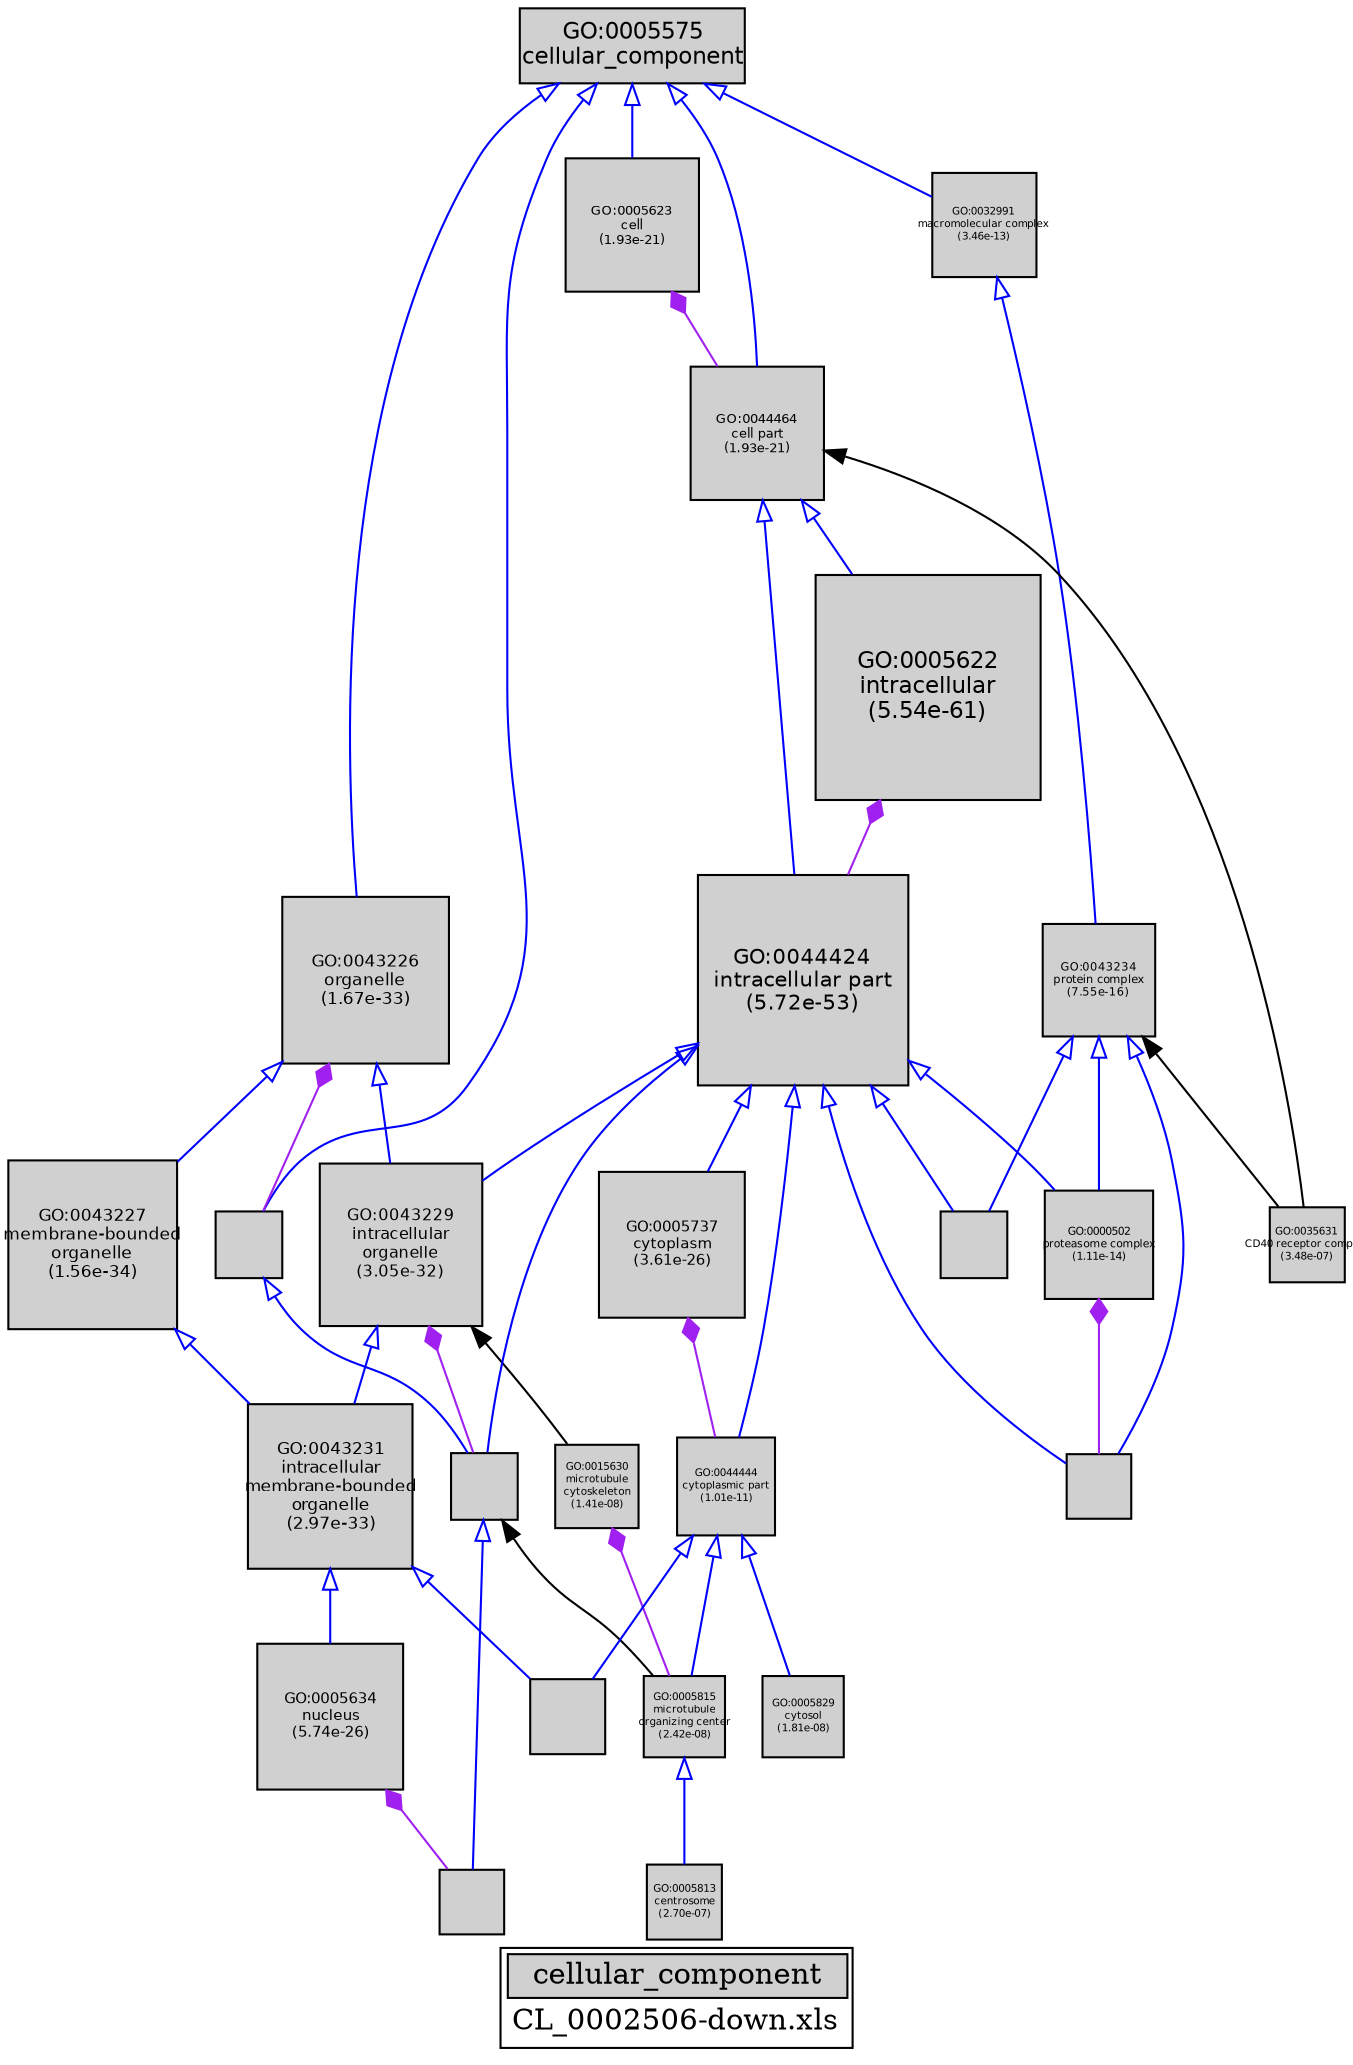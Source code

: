 digraph "cellular_component" {
graph [ bgcolor = "#FFFFFF", label = <<TABLE COLOR="black" BGCOLOR="white"><TR><TD COLSPAN="2" BGCOLOR="#D0D0D0"><FONT COLOR="black">cellular_component</FONT></TD></TR><TR><TD BORDER="0">CL_0002506-down.xls</TD></TR></TABLE>> ];
node [ fontname = "Helvetica" ];

subgraph "nodes" {

node [ style = "filled", fixedsize = "true", width = 1, shape = "box", fontsize = 9, fillcolor = "#D0D0D0", fontcolor = "black", color = "black" ];

"GO:0005815" [ URL = "#GO:0005815", label = <<TABLE BORDER="0"><TR><TD>GO:0005815<BR/>microtubule<BR/>organizing center<BR/>(2.42e-08)</TD></TR></TABLE>>, width = 0.541395348625, shape = "box", fontsize = 5.0, height = 0.541395348625 ];
"GO:0044422" [ URL = "#GO:0044422", label = "", width = 0.450807546861, shape = "box", height = 0.450807546861 ];
"GO:0005622" [ URL = "#GO:0005622", label = <<TABLE BORDER="0"><TR><TD>GO:0005622<BR/>intracellular<BR/>(5.54e-61)</TD></TR></TABLE>>, width = 1.5, shape = "box", fontsize = 10.8, height = 1.5 ];
"GO:0005737" [ URL = "#GO:0005737", label = <<TABLE BORDER="0"><TR><TD>GO:0005737<BR/>cytoplasm<BR/>(3.61e-26)</TD></TR></TABLE>>, width = 0.977659085435, shape = "box", fontsize = 7.03914541513, height = 0.977659085435 ];
"GO:0043227" [ URL = "#GO:0043227", label = <<TABLE BORDER="0"><TR><TD>GO:0043227<BR/>membrane-bounded<BR/>organelle<BR/>(1.56e-34)</TD></TR></TABLE>>, width = 1.12548227351, shape = "box", fontsize = 8.10347236929, height = 1.12548227351 ];
"GO:0005623" [ URL = "#GO:0005623", label = <<TABLE BORDER="0"><TR><TD>GO:0005623<BR/>cell<BR/>(1.93e-21)</TD></TR></TABLE>>, width = 0.883215629554, shape = "box", fontsize = 6.35915253279, height = 0.883215629554 ];
"GO:0005839" [ URL = "#GO:0005839", label = "", width = 0.432954087341, shape = "box", height = 0.432954087341 ];
"GO:0015630" [ URL = "#GO:0015630", label = <<TABLE BORDER="0"><TR><TD>GO:0015630<BR/>microtubule<BR/>cytoskeleton<BR/>(1.41e-08)</TD></TR></TABLE>>, width = 0.54939477415, shape = "box", fontsize = 5.0, height = 0.54939477415 ];
"GO:0044446" [ URL = "#GO:0044446", label = "", width = 0.444162610058, shape = "box", height = 0.444162610058 ];
"GO:0005829" [ URL = "#GO:0005829", label = <<TABLE BORDER="0"><TR><TD>GO:0005829<BR/>cytosol<BR/>(1.81e-08)</TD></TR></TABLE>>, width = 0.545721688413, shape = "box", fontsize = 5.0, height = 0.545721688413 ];
"GO:0035631" [ URL = "#GO:0035631", label = <<TABLE BORDER="0"><TR><TD>GO:0035631<BR/>CD40 receptor complex<BR/>(3.48e-07)</TD></TR></TABLE>>, width = 0.500072584846, shape = "box", fontsize = 5.0, height = 0.500072584846 ];
"GO:0044428" [ URL = "#GO:0044428", label = "", width = 0.429699855131, shape = "box", height = 0.429699855131 ];
"GO:0005813" [ URL = "#GO:0005813", label = <<TABLE BORDER="0"><TR><TD>GO:0005813<BR/>centrosome<BR/>(2.70e-07)</TD></TR></TABLE>>, width = 0.504170601633, shape = "box", fontsize = 5.0, height = 0.504170601633 ];
"GO:0044444" [ URL = "#GO:0044444", label = <<TABLE BORDER="0"><TR><TD>GO:0044444<BR/>cytoplasmic part<BR/>(1.01e-11)</TD></TR></TABLE>>, width = 0.647161314245, shape = "box", fontsize = 5.0, height = 0.647161314245 ];
"GO:0043229" [ URL = "#GO:0043229", label = <<TABLE BORDER="0"><TR><TD>GO:0043229<BR/>intracellular<BR/>organelle<BR/>(3.05e-32)</TD></TR></TABLE>>, width = 1.08699765775, shape = "box", fontsize = 7.8263831358, height = 1.08699765775 ];
"GO:0043234" [ URL = "#GO:0043234", label = <<TABLE BORDER="0"><TR><TD>GO:0043234<BR/>protein complex<BR/>(7.55e-16)</TD></TR></TABLE>>, width = 0.756404897359, shape = "box", fontsize = 5.44611526098, height = 0.756404897359 ];
"GO:0032991" [ URL = "#GO:0032991", label = <<TABLE BORDER="0"><TR><TD>GO:0032991<BR/>macromolecular complex<BR/>(3.46e-13)</TD></TR></TABLE>>, width = 0.687918654705, shape = "box", fontsize = 5.0, height = 0.687918654705 ];
"GO:0005575" [ URL = "#GO:0005575", label = <<TABLE BORDER="0"><TR><TD>GO:0005575<BR/>cellular_component</TD></TR></TABLE>>, width = 1.5, shape = "box", fontsize = 10.8 ];
"GO:0044424" [ URL = "#GO:0044424", label = <<TABLE BORDER="0"><TR><TD>GO:0044424<BR/>intracellular part<BR/>(5.72e-53)</TD></TR></TABLE>>, width = 1.39717310052, shape = "box", fontsize = 10.0596463237, height = 1.39717310052 ];
"GO:0043226" [ URL = "#GO:0043226", label = <<TABLE BORDER="0"><TR><TD>GO:0043226<BR/>organelle<BR/>(1.67e-33)</TD></TR></TABLE>>, width = 1.1083623556, shape = "box", fontsize = 7.98020896034, height = 1.1083623556 ];
"GO:0000502" [ URL = "#GO:0000502", label = <<TABLE BORDER="0"><TR><TD>GO:0000502<BR/>proteasome complex<BR/>(1.11e-14)</TD></TR></TABLE>>, width = 0.727164836564, shape = "box", fontsize = 5.23558682326, height = 0.727164836564 ];
"GO:0005634" [ URL = "#GO:0005634", label = <<TABLE BORDER="0"><TR><TD>GO:0005634<BR/>nucleus<BR/>(5.74e-26)</TD></TR></TABLE>>, width = 0.973818562092, shape = "box", fontsize = 7.01149364706, height = 0.973818562092 ];
"GO:0005794" [ URL = "#GO:0005794", label = "", width = 0.498800233446, shape = "box", height = 0.498800233446 ];
"GO:0043231" [ URL = "#GO:0043231", label = <<TABLE BORDER="0"><TR><TD>GO:0043231<BR/>intracellular<BR/>membrane-bounded<BR/>organelle<BR/>(2.97e-33)</TD></TR></TABLE>>, width = 1.10416093355, shape = "box", fontsize = 7.94995872159, height = 1.10416093355 ];
"GO:0044464" [ URL = "#GO:0044464", label = <<TABLE BORDER="0"><TR><TD>GO:0044464<BR/>cell part<BR/>(1.93e-21)</TD></TR></TABLE>>, width = 0.883215629554, shape = "box", fontsize = 6.35915253279, height = 0.883215629554 ];
"GO:0000151" [ URL = "#GO:0000151", label = "", width = 0.446936967228, shape = "box", height = 0.446936967228 ];
}
subgraph "edges" {


edge [ dir = "back", weight = 1 ];
subgraph "regulates" {


edge [ color = "cyan", arrowtail = "none" ];
subgraph "positive" {


edge [ color = "green", arrowtail = "vee" ];
}
subgraph "negative" {


edge [ color = "red", arrowtail = "tee" ];
}
}
subgraph "part_of" {


edge [ color = "purple", arrowtail = "diamond", weight = 2.5 ];
"GO:0005623" -> "GO:0044464";
"GO:0005622" -> "GO:0044424";
"GO:0005737" -> "GO:0044444";
"GO:0005634" -> "GO:0044428";
"GO:0043226" -> "GO:0044422";
"GO:0000502" -> "GO:0005839";
"GO:0043229" -> "GO:0044446";
"GO:0015630" -> "GO:0005815";
}
subgraph "is_a" {


edge [ color = "blue", arrowtail = "empty", weight = 5.0 ];
"GO:0044424" -> "GO:0000502";
"GO:0044444" -> "GO:0005815";
"GO:0005575" -> "GO:0044464";
"GO:0043229" -> "GO:0043231";
"GO:0032991" -> "GO:0043234";
"GO:0044424" -> "GO:0043229";
"GO:0044444" -> "GO:0005829";
"GO:0043234" -> "GO:0000502";
"GO:0044464" -> "GO:0005622";
"GO:0044424" -> "GO:0005737";
"GO:0043226" -> "GO:0043227";
"GO:0044464" -> "GO:0044424";
"GO:0044424" -> "GO:0005839";
"GO:0043231" -> "GO:0005794";
"GO:0005575" -> "GO:0044422";
"GO:0044424" -> "GO:0044446";
"GO:0043227" -> "GO:0043231";
"GO:0044444" -> "GO:0005794";
"GO:0043226" -> "GO:0043229";
"GO:0043231" -> "GO:0005634";
"GO:0043234" -> "GO:0005839";
"GO:0044424" -> "GO:0000151";
"GO:0044422" -> "GO:0044446";
"GO:0044446" -> "GO:0044428";
"GO:0005575" -> "GO:0043226";
"GO:0044424" -> "GO:0044444";
"GO:0005575" -> "GO:0005623";
"GO:0043234" -> "GO:0000151";
"GO:0005815" -> "GO:0005813";
"GO:0005575" -> "GO:0032991";
}
"GO:0043229" -> "GO:0015630";
"GO:0043234" -> "GO:0035631";
"GO:0044446" -> "GO:0005815";
"GO:0044464" -> "GO:0035631";
}
}
